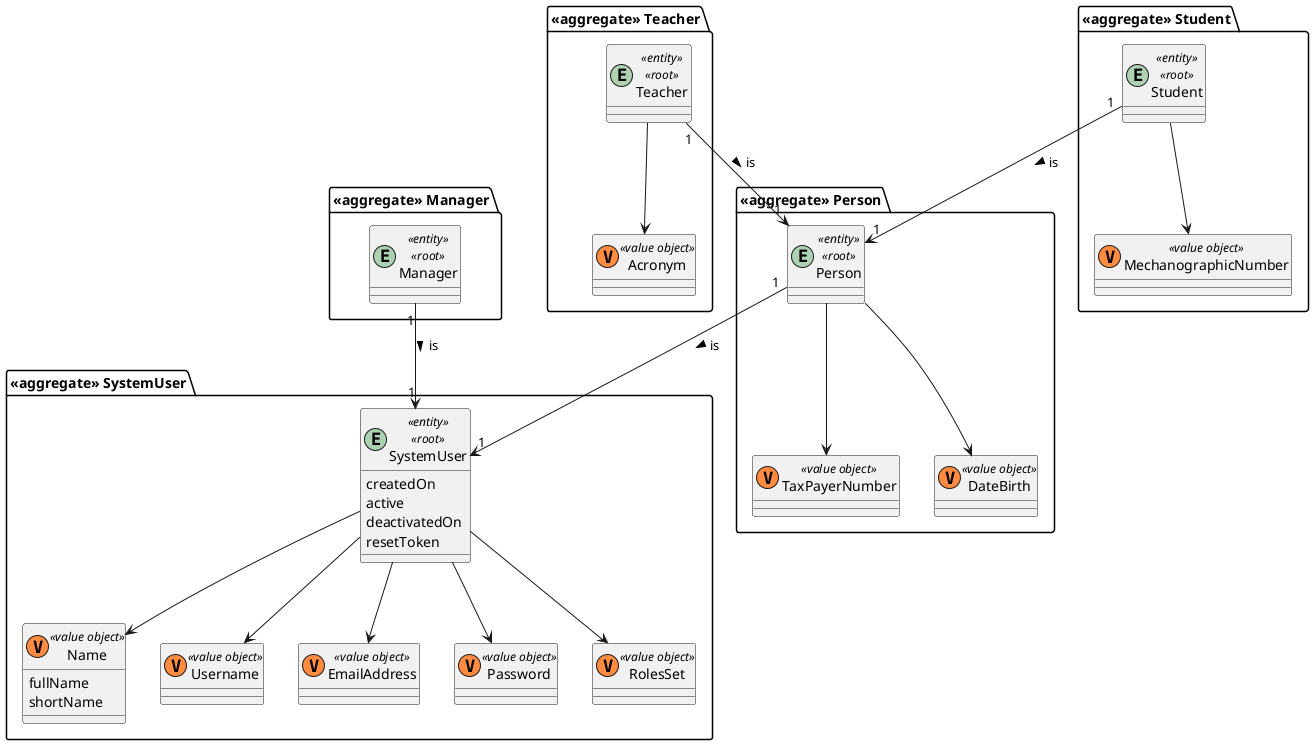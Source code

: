 @startuml

top to bottom direction

'Person
package "<<aggregate>> Person" {
    entity Person <<entity>> <<root>>
    class TaxPayerNumber <<(V, #FF8B40) value object>>
    class DateBirth <<(V, #FF8B40) value object>>
}

'Teacher
package "<<aggregate>> Teacher" {
    entity Teacher <<entity>> <<root>>
    class Acronym <<(V, #FF8B40) value object>>
}

'Student
package "<<aggregate>> Student" {
    entity Student <<entity>> <<root>>
    class MechanographicNumber <<(V, #FF8B40) value object>>
}

'Manager
package "<<aggregate>> Manager" {
    entity Manager <<entity>> <<root>>
}

'SystemUser
package "<<aggregate>> SystemUser" {
    entity SystemUser <<entity>> <<root>> {
        createdOn
        active
        deactivatedOn
        resetToken
    }
    class Name <<(V, #FF8B40) value object>> {
        fullName
        shortName
    }
    class Username <<(V, #FF8B40) value object>>
    class EmailAddress <<(V, #FF8B40) value object>>
    class Password <<(V, #FF8B40) value object>>
    class RolesSet <<(V, #FF8B40) value object>>
}

Person -down-> TaxPayerNumber
Person -down-> DateBirth
Person "1" --> "1" SystemUser : is >

Teacher -down-> Acronym
Teacher "1" --> "1" Person : is >

Student -down-> MechanographicNumber
Student "1" --> "1" Person : is >

Manager "1" --> "1" SystemUser : is >

SystemUser -down-> Name
SystemUser -down-> Username
SystemUser -down-> EmailAddress
SystemUser -down-> Password
SystemUser -down-> RolesSet

@enduml